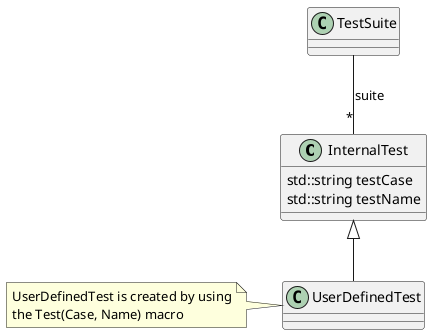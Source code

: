 @startuml
    class InternalTest {
        std::string testCase
        std::string testName
    }
    class UserDefinedTest {
    }
    class TestSuite {
    }
    TestSuite -down- "*" InternalTest : suite
    UserDefinedTest -up-|> InternalTest
    note "UserDefinedTest is created by using\nthe Test(Case, Name) macro" as N1
    UserDefinedTest -left- N1
@enduml
